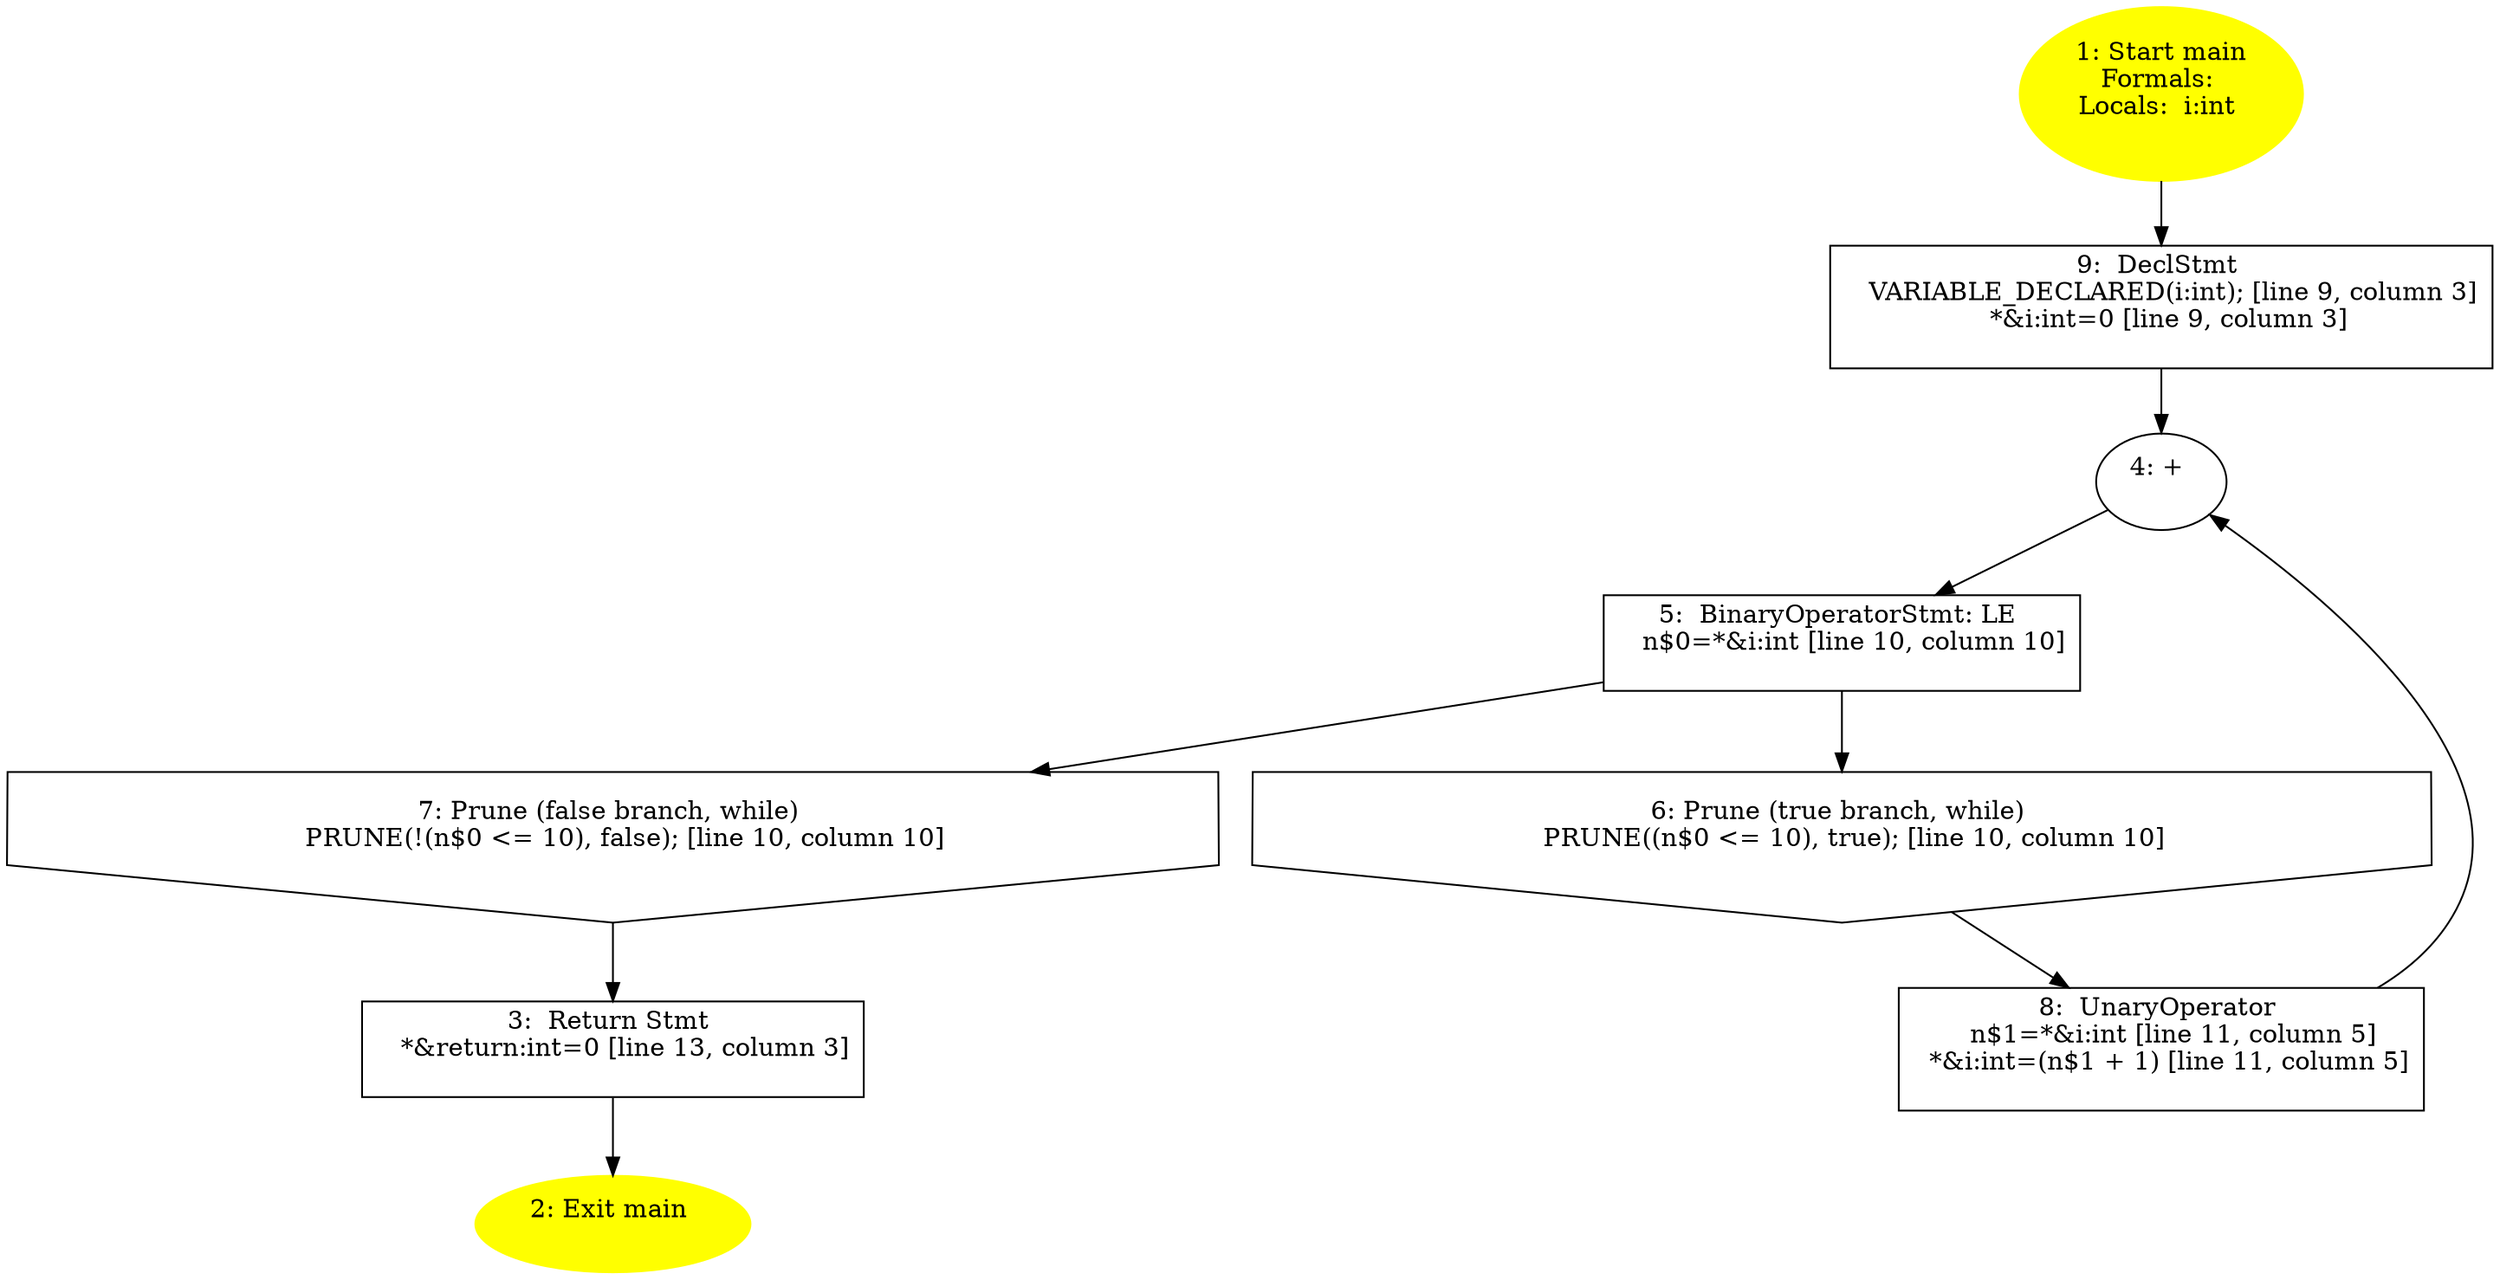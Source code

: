 /* @generated */
digraph cfg {
"main.fad58de7366495db_1" [label="1: Start main\nFormals: \nLocals:  i:int \n  " color=yellow style=filled]
	

	 "main.fad58de7366495db_1" -> "main.fad58de7366495db_9" ;
"main.fad58de7366495db_2" [label="2: Exit main \n  " color=yellow style=filled]
	

"main.fad58de7366495db_3" [label="3:  Return Stmt \n   *&return:int=0 [line 13, column 3]\n " shape="box"]
	

	 "main.fad58de7366495db_3" -> "main.fad58de7366495db_2" ;
"main.fad58de7366495db_4" [label="4: + \n  " ]
	

	 "main.fad58de7366495db_4" -> "main.fad58de7366495db_5" ;
"main.fad58de7366495db_5" [label="5:  BinaryOperatorStmt: LE \n   n$0=*&i:int [line 10, column 10]\n " shape="box"]
	

	 "main.fad58de7366495db_5" -> "main.fad58de7366495db_6" ;
	 "main.fad58de7366495db_5" -> "main.fad58de7366495db_7" ;
"main.fad58de7366495db_6" [label="6: Prune (true branch, while) \n   PRUNE((n$0 <= 10), true); [line 10, column 10]\n " shape="invhouse"]
	

	 "main.fad58de7366495db_6" -> "main.fad58de7366495db_8" ;
"main.fad58de7366495db_7" [label="7: Prune (false branch, while) \n   PRUNE(!(n$0 <= 10), false); [line 10, column 10]\n " shape="invhouse"]
	

	 "main.fad58de7366495db_7" -> "main.fad58de7366495db_3" ;
"main.fad58de7366495db_8" [label="8:  UnaryOperator \n   n$1=*&i:int [line 11, column 5]\n  *&i:int=(n$1 + 1) [line 11, column 5]\n " shape="box"]
	

	 "main.fad58de7366495db_8" -> "main.fad58de7366495db_4" ;
"main.fad58de7366495db_9" [label="9:  DeclStmt \n   VARIABLE_DECLARED(i:int); [line 9, column 3]\n  *&i:int=0 [line 9, column 3]\n " shape="box"]
	

	 "main.fad58de7366495db_9" -> "main.fad58de7366495db_4" ;
}
